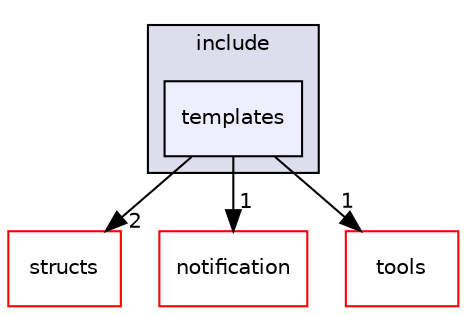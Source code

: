 digraph "templates" {
  compound=true
  node [ fontsize="10", fontname="Helvetica"];
  edge [ labelfontsize="10", labelfontname="Helvetica"];
  subgraph clusterdir_ff111dd291792f0a200f7a40cc4338c9 {
    graph [ bgcolor="#ddddee", pencolor="black", label="include" fontname="Helvetica", fontsize="10", URL="dir_ff111dd291792f0a200f7a40cc4338c9.html"]
  dir_8cdfce5313f960f8f46697d2321fa8b1 [shape=box, label="templates", style="filled", fillcolor="#eeeeff", pencolor="black", URL="dir_8cdfce5313f960f8f46697d2321fa8b1.html"];
  }
  dir_639930e6546076602fdb99daad4d48b4 [shape=box label="structs" fillcolor="white" style="filled" color="red" URL="dir_639930e6546076602fdb99daad4d48b4.html"];
  dir_7acf8b7ae8c4ffea2c3526657d8aa9e1 [shape=box label="notification" fillcolor="white" style="filled" color="red" URL="dir_7acf8b7ae8c4ffea2c3526657d8aa9e1.html"];
  dir_f0fdfbf866f75abaaae77c9c053e2c4e [shape=box label="tools" fillcolor="white" style="filled" color="red" URL="dir_f0fdfbf866f75abaaae77c9c053e2c4e.html"];
  dir_8cdfce5313f960f8f46697d2321fa8b1->dir_639930e6546076602fdb99daad4d48b4 [headlabel="2", labeldistance=1.5 headhref="dir_000168_000080.html"];
  dir_8cdfce5313f960f8f46697d2321fa8b1->dir_7acf8b7ae8c4ffea2c3526657d8aa9e1 [headlabel="1", labeldistance=1.5 headhref="dir_000168_000169.html"];
  dir_8cdfce5313f960f8f46697d2321fa8b1->dir_f0fdfbf866f75abaaae77c9c053e2c4e [headlabel="1", labeldistance=1.5 headhref="dir_000168_000142.html"];
}
